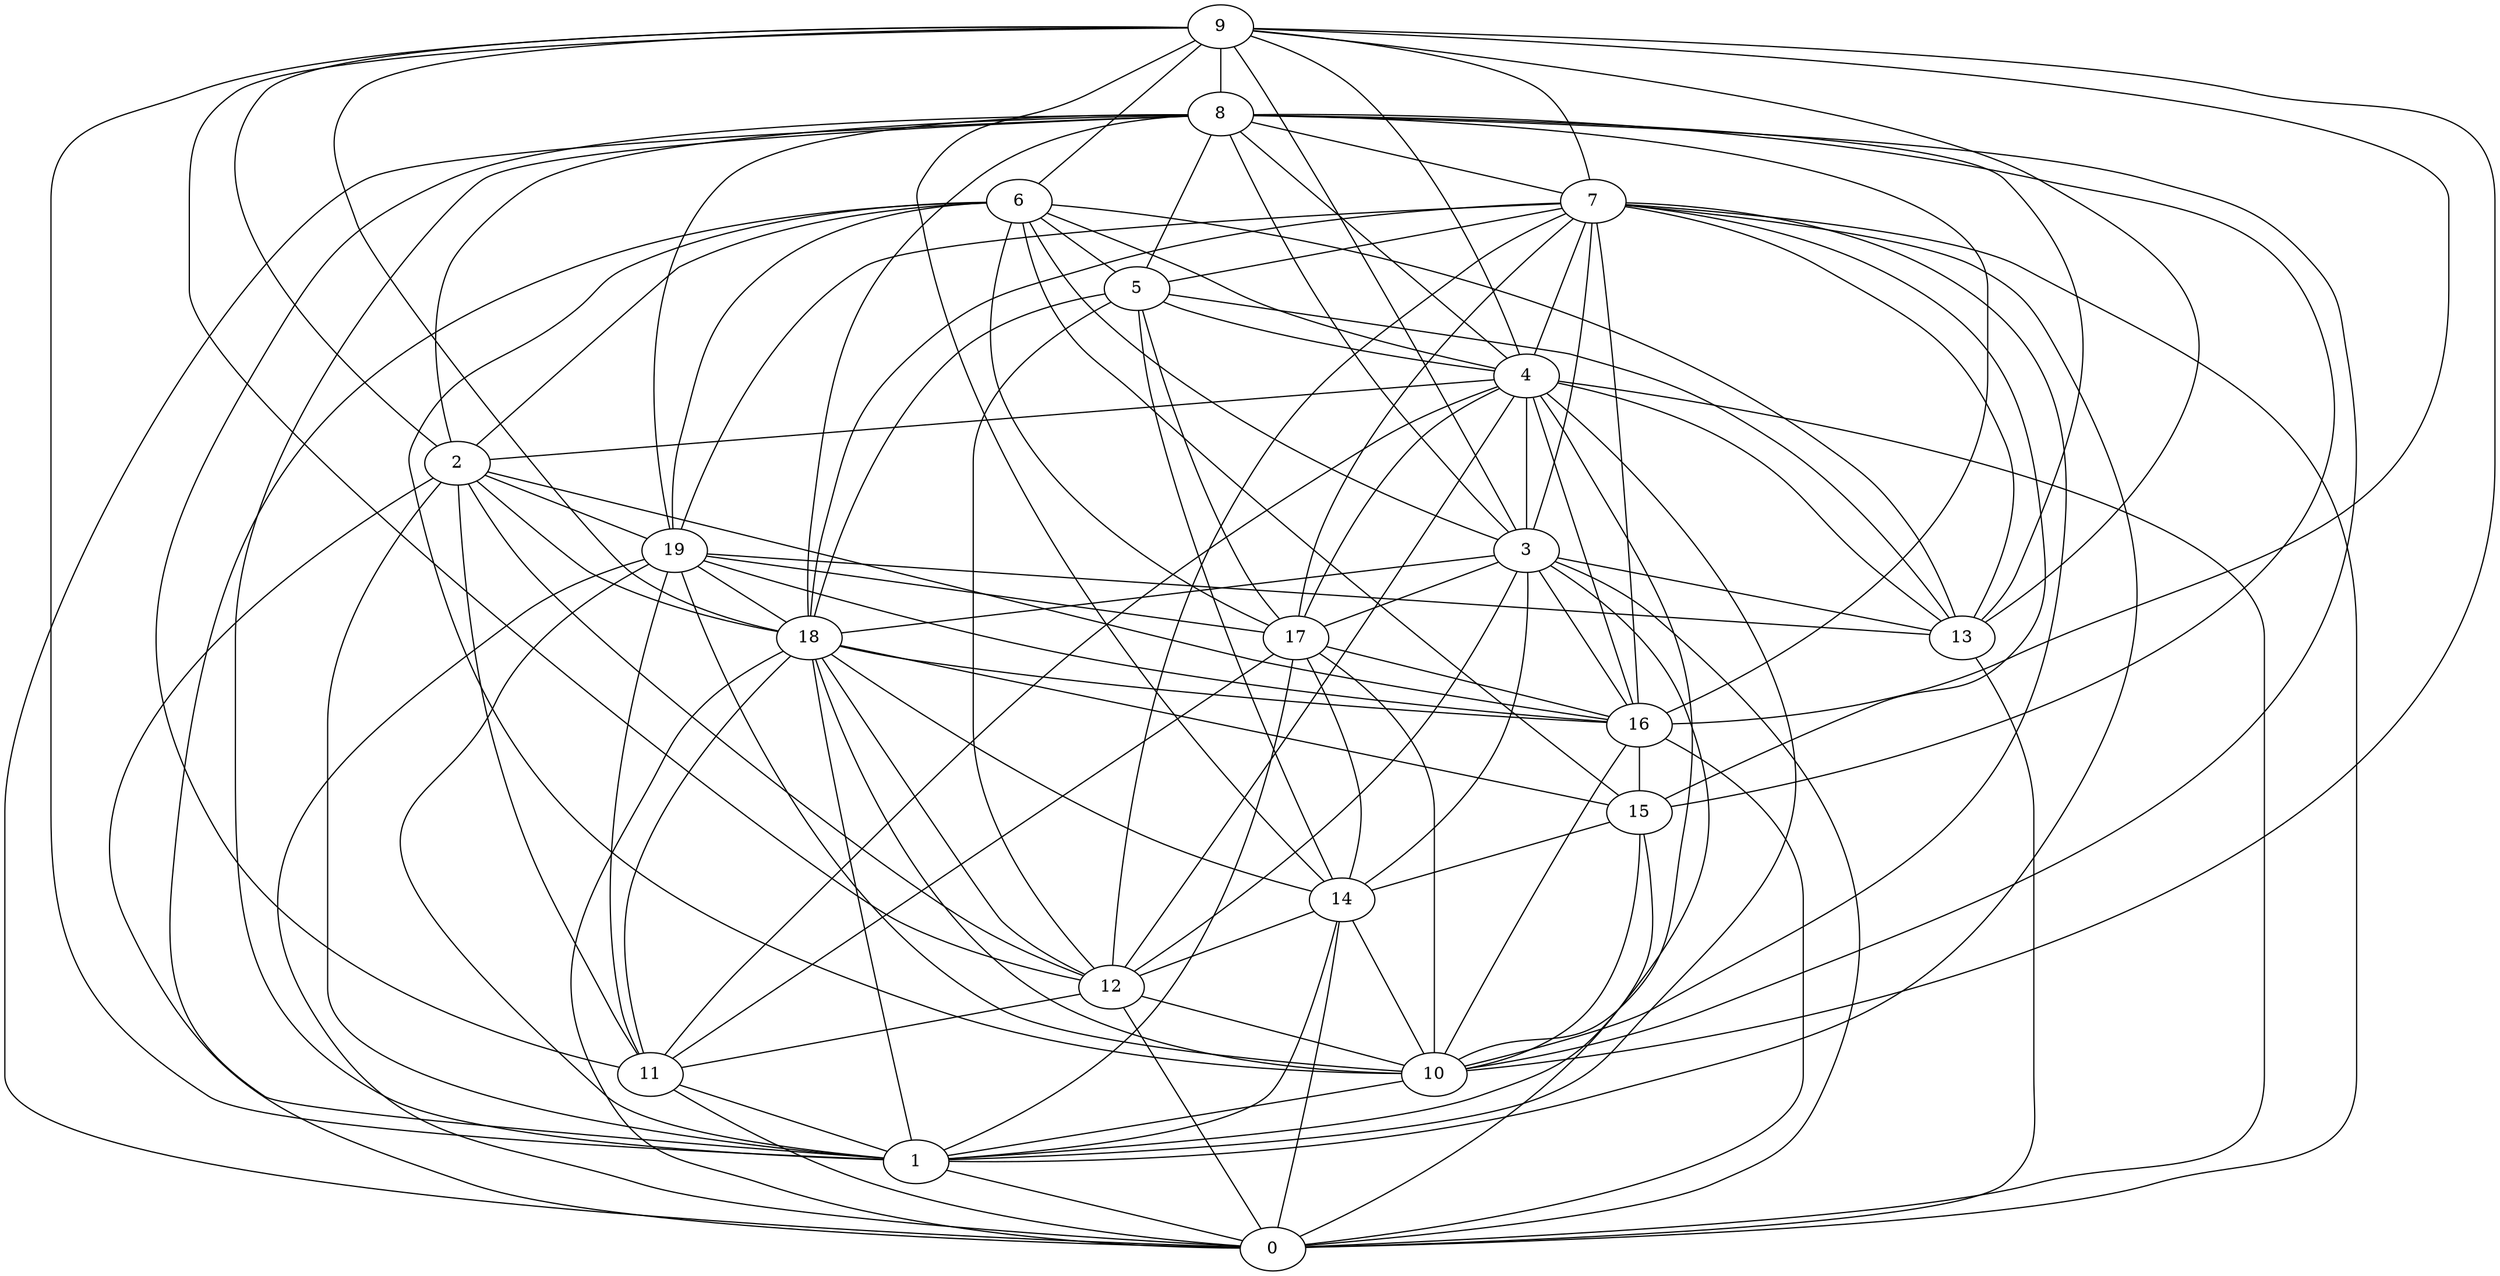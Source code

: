 digraph GG_graph {

subgraph G_graph {
edge [color = black]
"8" -> "16" [dir = none]
"8" -> "19" [dir = none]
"8" -> "5" [dir = none]
"8" -> "1" [dir = none]
"8" -> "3" [dir = none]
"8" -> "15" [dir = none]
"8" -> "7" [dir = none]
"13" -> "0" [dir = none]
"15" -> "0" [dir = none]
"3" -> "13" [dir = none]
"3" -> "0" [dir = none]
"3" -> "16" [dir = none]
"16" -> "0" [dir = none]
"16" -> "15" [dir = none]
"4" -> "16" [dir = none]
"4" -> "2" [dir = none]
"4" -> "17" [dir = none]
"4" -> "1" [dir = none]
"5" -> "17" [dir = none]
"5" -> "18" [dir = none]
"5" -> "13" [dir = none]
"7" -> "12" [dir = none]
"7" -> "10" [dir = none]
"7" -> "5" [dir = none]
"7" -> "1" [dir = none]
"7" -> "18" [dir = none]
"7" -> "4" [dir = none]
"17" -> "14" [dir = none]
"17" -> "10" [dir = none]
"17" -> "16" [dir = none]
"17" -> "11" [dir = none]
"1" -> "0" [dir = none]
"9" -> "14" [dir = none]
"9" -> "16" [dir = none]
"9" -> "7" [dir = none]
"9" -> "18" [dir = none]
"9" -> "3" [dir = none]
"9" -> "2" [dir = none]
"9" -> "6" [dir = none]
"9" -> "10" [dir = none]
"2" -> "16" [dir = none]
"2" -> "18" [dir = none]
"2" -> "19" [dir = none]
"19" -> "11" [dir = none]
"19" -> "18" [dir = none]
"6" -> "19" [dir = none]
"6" -> "4" [dir = none]
"6" -> "1" [dir = none]
"6" -> "17" [dir = none]
"14" -> "10" [dir = none]
"14" -> "12" [dir = none]
"18" -> "15" [dir = none]
"18" -> "0" [dir = none]
"18" -> "1" [dir = none]
"18" -> "12" [dir = none]
"18" -> "14" [dir = none]
"11" -> "0" [dir = none]
"14" -> "1" [dir = none]
"2" -> "1" [dir = none]
"5" -> "4" [dir = none]
"3" -> "14" [dir = none]
"10" -> "1" [dir = none]
"19" -> "1" [dir = none]
"2" -> "11" [dir = none]
"8" -> "18" [dir = none]
"2" -> "0" [dir = none]
"14" -> "0" [dir = none]
"3" -> "12" [dir = none]
"7" -> "0" [dir = none]
"8" -> "10" [dir = none]
"9" -> "1" [dir = none]
"6" -> "3" [dir = none]
"7" -> "19" [dir = none]
"8" -> "2" [dir = none]
"17" -> "1" [dir = none]
"19" -> "16" [dir = none]
"7" -> "13" [dir = none]
"4" -> "12" [dir = none]
"6" -> "10" [dir = none]
"9" -> "4" [dir = none]
"8" -> "11" [dir = none]
"3" -> "18" [dir = none]
"8" -> "4" [dir = none]
"12" -> "10" [dir = none]
"16" -> "10" [dir = none]
"4" -> "0" [dir = none]
"4" -> "10" [dir = none]
"18" -> "16" [dir = none]
"2" -> "12" [dir = none]
"18" -> "10" [dir = none]
"4" -> "3" [dir = none]
"12" -> "0" [dir = none]
"12" -> "11" [dir = none]
"5" -> "14" [dir = none]
"4" -> "11" [dir = none]
"6" -> "2" [dir = none]
"8" -> "0" [dir = none]
"9" -> "8" [dir = none]
"15" -> "14" [dir = none]
"4" -> "13" [dir = none]
"8" -> "13" [dir = none]
"7" -> "15" [dir = none]
"18" -> "11" [dir = none]
"3" -> "17" [dir = none]
"11" -> "1" [dir = none]
"6" -> "13" [dir = none]
"19" -> "10" [dir = none]
"5" -> "12" [dir = none]
"19" -> "0" [dir = none]
"7" -> "16" [dir = none]
"19" -> "17" [dir = none]
"3" -> "1" [dir = none]
"9" -> "13" [dir = none]
"7" -> "3" [dir = none]
"9" -> "12" [dir = none]
"19" -> "13" [dir = none]
"7" -> "17" [dir = none]
"6" -> "15" [dir = none]
"6" -> "5" [dir = none]
"15" -> "10" [dir = none]
}

}
